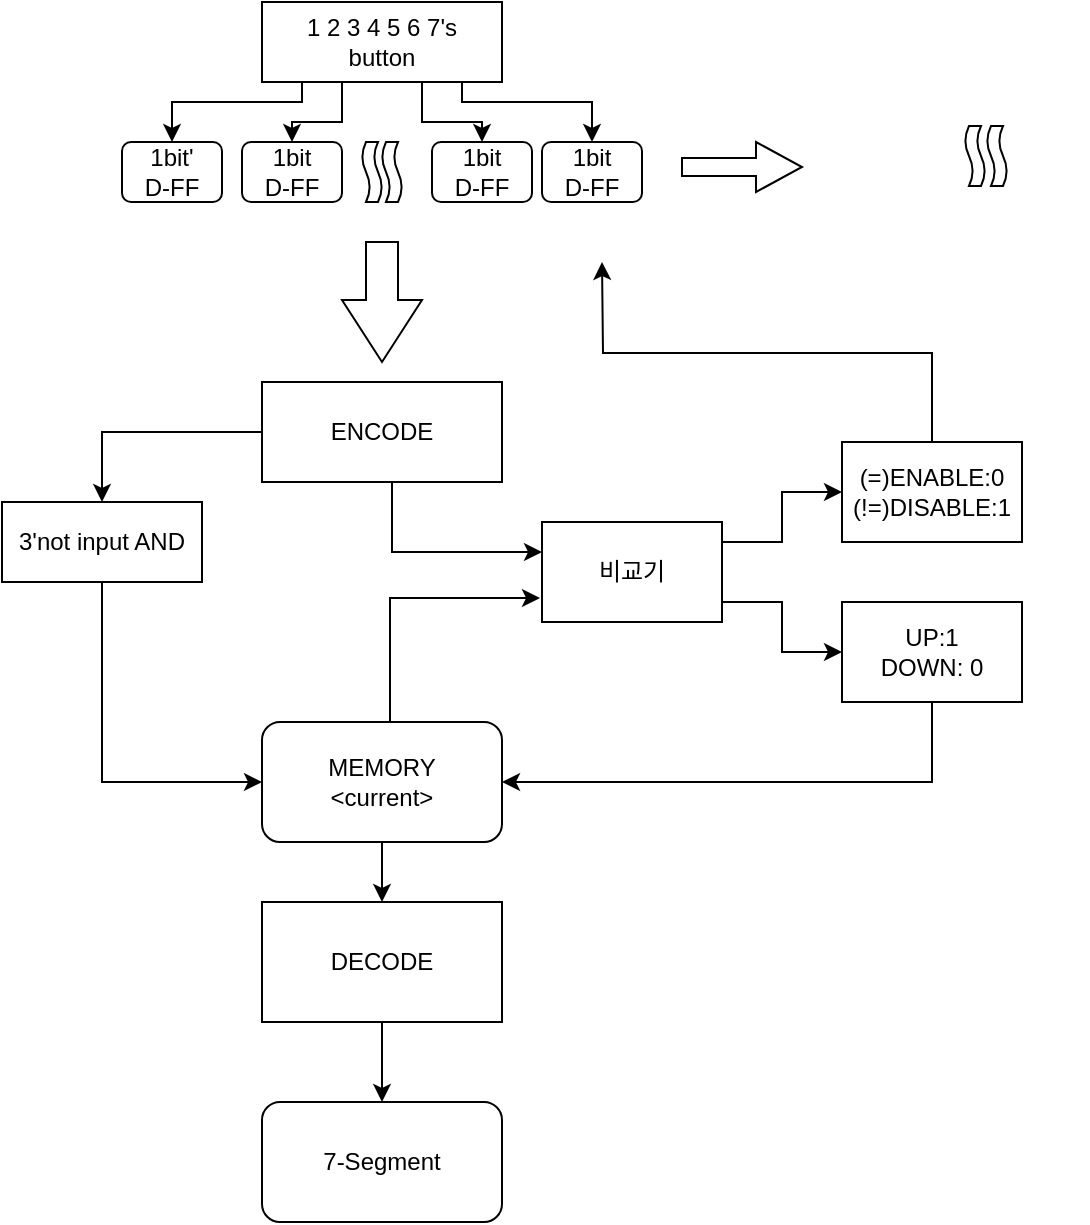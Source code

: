 <mxfile version="14.7.6" type="github">
  <diagram id="Hf4F8EhudIx9GHcKuJyu" name="Page-1">
    <mxGraphModel dx="1422" dy="762" grid="1" gridSize="10" guides="1" tooltips="1" connect="1" arrows="1" fold="1" page="1" pageScale="1" pageWidth="827" pageHeight="1169" math="0" shadow="0">
      <root>
        <mxCell id="0" />
        <mxCell id="1" parent="0" />
        <mxCell id="U3d2GX4V-Grrhq8g660X-55" style="edgeStyle=orthogonalEdgeStyle;rounded=0;orthogonalLoop=1;jettySize=auto;html=1;exitX=0.75;exitY=0;exitDx=0;exitDy=0;" edge="1" parent="1">
          <mxGeometry relative="1" as="geometry">
            <mxPoint x="223" y="420" as="sourcePoint" />
            <mxPoint x="299" y="358" as="targetPoint" />
            <Array as="points">
              <mxPoint x="224" y="358" />
            </Array>
          </mxGeometry>
        </mxCell>
        <mxCell id="U3d2GX4V-Grrhq8g660X-60" style="edgeStyle=orthogonalEdgeStyle;rounded=0;orthogonalLoop=1;jettySize=auto;html=1;exitX=0.5;exitY=1;exitDx=0;exitDy=0;entryX=0.5;entryY=0;entryDx=0;entryDy=0;" edge="1" parent="1" source="U3d2GX4V-Grrhq8g660X-3" target="U3d2GX4V-Grrhq8g660X-16">
          <mxGeometry relative="1" as="geometry" />
        </mxCell>
        <mxCell id="U3d2GX4V-Grrhq8g660X-3" value="MEMORY&lt;br&gt;&amp;lt;current&amp;gt;" style="rounded=1;whiteSpace=wrap;html=1;" vertex="1" parent="1">
          <mxGeometry x="160" y="420" width="120" height="60" as="geometry" />
        </mxCell>
        <mxCell id="U3d2GX4V-Grrhq8g660X-61" style="edgeStyle=orthogonalEdgeStyle;rounded=0;orthogonalLoop=1;jettySize=auto;html=1;exitX=1;exitY=0.5;exitDx=0;exitDy=0;entryX=0;entryY=0.5;entryDx=0;entryDy=0;" edge="1" parent="1" source="U3d2GX4V-Grrhq8g660X-6" target="U3d2GX4V-Grrhq8g660X-51">
          <mxGeometry relative="1" as="geometry">
            <Array as="points">
              <mxPoint x="390" y="360" />
              <mxPoint x="420" y="360" />
              <mxPoint x="420" y="385" />
            </Array>
          </mxGeometry>
        </mxCell>
        <mxCell id="U3d2GX4V-Grrhq8g660X-78" style="edgeStyle=orthogonalEdgeStyle;rounded=0;orthogonalLoop=1;jettySize=auto;html=1;exitX=1;exitY=0.5;exitDx=0;exitDy=0;entryX=0;entryY=0.5;entryDx=0;entryDy=0;" edge="1" parent="1" source="U3d2GX4V-Grrhq8g660X-6" target="U3d2GX4V-Grrhq8g660X-77">
          <mxGeometry relative="1" as="geometry">
            <Array as="points">
              <mxPoint x="390" y="330" />
              <mxPoint x="420" y="330" />
              <mxPoint x="420" y="305" />
            </Array>
          </mxGeometry>
        </mxCell>
        <mxCell id="U3d2GX4V-Grrhq8g660X-6" value="비교기" style="rounded=1;whiteSpace=wrap;html=1;arcSize=0;" vertex="1" parent="1">
          <mxGeometry x="300" y="320" width="90" height="50" as="geometry" />
        </mxCell>
        <mxCell id="U3d2GX4V-Grrhq8g660X-69" style="edgeStyle=orthogonalEdgeStyle;rounded=0;orthogonalLoop=1;jettySize=auto;html=1;exitX=0.25;exitY=1;exitDx=0;exitDy=0;entryX=0.5;entryY=0;entryDx=0;entryDy=0;" edge="1" parent="1" source="U3d2GX4V-Grrhq8g660X-11" target="U3d2GX4V-Grrhq8g660X-18">
          <mxGeometry relative="1" as="geometry">
            <Array as="points">
              <mxPoint x="180" y="100" />
              <mxPoint x="180" y="110" />
              <mxPoint x="115" y="110" />
            </Array>
          </mxGeometry>
        </mxCell>
        <mxCell id="U3d2GX4V-Grrhq8g660X-70" style="edgeStyle=orthogonalEdgeStyle;rounded=0;orthogonalLoop=1;jettySize=auto;html=1;exitX=0.5;exitY=1;exitDx=0;exitDy=0;entryX=0.5;entryY=0;entryDx=0;entryDy=0;" edge="1" parent="1" source="U3d2GX4V-Grrhq8g660X-11" target="U3d2GX4V-Grrhq8g660X-31">
          <mxGeometry relative="1" as="geometry">
            <Array as="points">
              <mxPoint x="200" y="100" />
              <mxPoint x="200" y="120" />
              <mxPoint x="175" y="120" />
            </Array>
          </mxGeometry>
        </mxCell>
        <mxCell id="U3d2GX4V-Grrhq8g660X-72" style="edgeStyle=orthogonalEdgeStyle;rounded=0;orthogonalLoop=1;jettySize=auto;html=1;exitX=0.75;exitY=1;exitDx=0;exitDy=0;entryX=0.5;entryY=0;entryDx=0;entryDy=0;" edge="1" parent="1" source="U3d2GX4V-Grrhq8g660X-11" target="U3d2GX4V-Grrhq8g660X-66">
          <mxGeometry relative="1" as="geometry">
            <Array as="points">
              <mxPoint x="260" y="100" />
              <mxPoint x="260" y="110" />
              <mxPoint x="325" y="110" />
            </Array>
          </mxGeometry>
        </mxCell>
        <mxCell id="U3d2GX4V-Grrhq8g660X-11" value="1 2 3 4 5 6 7&#39;s &lt;br&gt;button" style="rounded=1;whiteSpace=wrap;html=1;arcSize=0;" vertex="1" parent="1">
          <mxGeometry x="160" y="60" width="120" height="40" as="geometry" />
        </mxCell>
        <mxCell id="U3d2GX4V-Grrhq8g660X-48" style="edgeStyle=orthogonalEdgeStyle;rounded=0;orthogonalLoop=1;jettySize=auto;html=1;exitX=0.5;exitY=1;exitDx=0;exitDy=0;" edge="1" parent="1" source="U3d2GX4V-Grrhq8g660X-13">
          <mxGeometry relative="1" as="geometry">
            <mxPoint x="300" y="335" as="targetPoint" />
            <Array as="points">
              <mxPoint x="225" y="335" />
            </Array>
          </mxGeometry>
        </mxCell>
        <mxCell id="U3d2GX4V-Grrhq8g660X-90" style="edgeStyle=orthogonalEdgeStyle;rounded=0;orthogonalLoop=1;jettySize=auto;html=1;exitX=0;exitY=0.5;exitDx=0;exitDy=0;entryX=0.5;entryY=0;entryDx=0;entryDy=0;" edge="1" parent="1" source="U3d2GX4V-Grrhq8g660X-13" target="U3d2GX4V-Grrhq8g660X-89">
          <mxGeometry relative="1" as="geometry" />
        </mxCell>
        <mxCell id="U3d2GX4V-Grrhq8g660X-13" value="ENCODE" style="rounded=1;whiteSpace=wrap;html=1;arcSize=0;" vertex="1" parent="1">
          <mxGeometry x="160" y="250" width="120" height="50" as="geometry" />
        </mxCell>
        <mxCell id="U3d2GX4V-Grrhq8g660X-14" value="7-Segment" style="rounded=1;whiteSpace=wrap;html=1;" vertex="1" parent="1">
          <mxGeometry x="160" y="610" width="120" height="60" as="geometry" />
        </mxCell>
        <mxCell id="U3d2GX4V-Grrhq8g660X-58" style="edgeStyle=orthogonalEdgeStyle;rounded=0;orthogonalLoop=1;jettySize=auto;html=1;exitX=0.5;exitY=1;exitDx=0;exitDy=0;entryX=0.5;entryY=0;entryDx=0;entryDy=0;" edge="1" parent="1" source="U3d2GX4V-Grrhq8g660X-16" target="U3d2GX4V-Grrhq8g660X-14">
          <mxGeometry relative="1" as="geometry" />
        </mxCell>
        <mxCell id="U3d2GX4V-Grrhq8g660X-16" value="DECODE" style="rounded=1;whiteSpace=wrap;html=1;arcSize=0;" vertex="1" parent="1">
          <mxGeometry x="160" y="510" width="120" height="60" as="geometry" />
        </mxCell>
        <mxCell id="U3d2GX4V-Grrhq8g660X-18" value="1bit&#39;&lt;br&gt;D-FF" style="rounded=1;whiteSpace=wrap;html=1;" vertex="1" parent="1">
          <mxGeometry x="90" y="130" width="50" height="30" as="geometry" />
        </mxCell>
        <mxCell id="U3d2GX4V-Grrhq8g660X-30" value="" style="shape=tape;whiteSpace=wrap;html=1;direction=south;" vertex="1" parent="1">
          <mxGeometry x="210" y="130" width="10" height="30" as="geometry" />
        </mxCell>
        <mxCell id="U3d2GX4V-Grrhq8g660X-31" value="1bit&lt;br&gt;D-FF" style="rounded=1;whiteSpace=wrap;html=1;" vertex="1" parent="1">
          <mxGeometry x="150" y="130" width="50" height="30" as="geometry" />
        </mxCell>
        <mxCell id="U3d2GX4V-Grrhq8g660X-56" style="edgeStyle=orthogonalEdgeStyle;rounded=0;orthogonalLoop=1;jettySize=auto;html=1;exitX=0.5;exitY=1;exitDx=0;exitDy=0;entryX=1;entryY=0.5;entryDx=0;entryDy=0;" edge="1" parent="1" source="U3d2GX4V-Grrhq8g660X-51" target="U3d2GX4V-Grrhq8g660X-3">
          <mxGeometry relative="1" as="geometry" />
        </mxCell>
        <mxCell id="U3d2GX4V-Grrhq8g660X-51" value="UP:1&lt;br&gt;DOWN: 0" style="rounded=1;whiteSpace=wrap;html=1;arcSize=0;" vertex="1" parent="1">
          <mxGeometry x="450" y="360" width="90" height="50" as="geometry" />
        </mxCell>
        <mxCell id="U3d2GX4V-Grrhq8g660X-63" value="" style="html=1;shadow=0;dashed=0;align=center;verticalAlign=middle;shape=mxgraph.arrows2.arrow;dy=0.6;dx=31;notch=0;rotation=90;" vertex="1" parent="1">
          <mxGeometry x="190" y="190" width="60" height="40" as="geometry" />
        </mxCell>
        <mxCell id="U3d2GX4V-Grrhq8g660X-65" value="1bit&lt;br&gt;D-FF" style="rounded=1;whiteSpace=wrap;html=1;" vertex="1" parent="1">
          <mxGeometry x="245" y="130" width="50" height="30" as="geometry" />
        </mxCell>
        <mxCell id="U3d2GX4V-Grrhq8g660X-66" value="1bit&lt;br&gt;D-FF" style="rounded=1;whiteSpace=wrap;html=1;" vertex="1" parent="1">
          <mxGeometry x="300" y="130" width="50" height="30" as="geometry" />
        </mxCell>
        <mxCell id="U3d2GX4V-Grrhq8g660X-68" value="" style="shape=tape;whiteSpace=wrap;html=1;direction=south;" vertex="1" parent="1">
          <mxGeometry x="220" y="130" width="10" height="30" as="geometry" />
        </mxCell>
        <mxCell id="U3d2GX4V-Grrhq8g660X-71" style="edgeStyle=orthogonalEdgeStyle;rounded=0;orthogonalLoop=1;jettySize=auto;html=1;" edge="1" parent="1">
          <mxGeometry relative="1" as="geometry">
            <mxPoint x="240" y="100" as="sourcePoint" />
            <mxPoint x="270" y="130" as="targetPoint" />
            <Array as="points">
              <mxPoint x="240" y="120" />
              <mxPoint x="270" y="120" />
              <mxPoint x="270" y="130" />
            </Array>
          </mxGeometry>
        </mxCell>
        <mxCell id="U3d2GX4V-Grrhq8g660X-75" value="" style="html=1;shadow=0;dashed=0;align=center;verticalAlign=middle;shape=mxgraph.arrows2.arrow;dy=0.64;dx=23;notch=0;rotation=0;" vertex="1" parent="1">
          <mxGeometry x="370" y="130" width="60" height="25" as="geometry" />
        </mxCell>
        <mxCell id="U3d2GX4V-Grrhq8g660X-87" style="edgeStyle=orthogonalEdgeStyle;rounded=0;orthogonalLoop=1;jettySize=auto;html=1;exitX=0.5;exitY=0;exitDx=0;exitDy=0;" edge="1" parent="1" source="U3d2GX4V-Grrhq8g660X-77">
          <mxGeometry relative="1" as="geometry">
            <mxPoint x="330" y="190" as="targetPoint" />
          </mxGeometry>
        </mxCell>
        <mxCell id="U3d2GX4V-Grrhq8g660X-77" value="(=)ENABLE:0&lt;br&gt;(!=)DISABLE:1" style="rounded=1;whiteSpace=wrap;html=1;arcSize=0;" vertex="1" parent="1">
          <mxGeometry x="450" y="280" width="90" height="50" as="geometry" />
        </mxCell>
        <mxCell id="U3d2GX4V-Grrhq8g660X-80" value="" style="shape=image;html=1;verticalAlign=top;verticalLabelPosition=bottom;labelBackgroundColor=#ffffff;imageAspect=0;aspect=fixed;image=https://cdn2.iconfinder.com/data/icons/electronic-13/480/6-electronic-led-icon-2-128.png;rounded=0;glass=0;sketch=0;fillColor=none;" vertex="1" parent="1">
          <mxGeometry x="440" y="122" width="33" height="33" as="geometry" />
        </mxCell>
        <mxCell id="U3d2GX4V-Grrhq8g660X-82" value="" style="shape=image;html=1;verticalAlign=top;verticalLabelPosition=bottom;labelBackgroundColor=#ffffff;imageAspect=0;aspect=fixed;image=https://cdn2.iconfinder.com/data/icons/electronic-13/480/6-electronic-led-icon-2-128.png;rounded=0;glass=0;sketch=0;fillColor=none;" vertex="1" parent="1">
          <mxGeometry x="478.5" y="122" width="33" height="33" as="geometry" />
        </mxCell>
        <mxCell id="U3d2GX4V-Grrhq8g660X-83" value="" style="shape=image;html=1;verticalAlign=top;verticalLabelPosition=bottom;labelBackgroundColor=#ffffff;imageAspect=0;aspect=fixed;image=https://cdn2.iconfinder.com/data/icons/electronic-13/480/6-electronic-led-icon-2-128.png;rounded=0;glass=0;sketch=0;fillColor=none;" vertex="1" parent="1">
          <mxGeometry x="540" y="120.5" width="33" height="33" as="geometry" />
        </mxCell>
        <mxCell id="U3d2GX4V-Grrhq8g660X-85" value="" style="shape=tape;whiteSpace=wrap;html=1;direction=south;" vertex="1" parent="1">
          <mxGeometry x="511.5" y="122" width="10" height="30" as="geometry" />
        </mxCell>
        <mxCell id="U3d2GX4V-Grrhq8g660X-86" value="" style="shape=tape;whiteSpace=wrap;html=1;direction=south;" vertex="1" parent="1">
          <mxGeometry x="522.5" y="122" width="10" height="30" as="geometry" />
        </mxCell>
        <mxCell id="U3d2GX4V-Grrhq8g660X-91" style="edgeStyle=orthogonalEdgeStyle;rounded=0;orthogonalLoop=1;jettySize=auto;html=1;exitX=0.5;exitY=1;exitDx=0;exitDy=0;entryX=0;entryY=0.5;entryDx=0;entryDy=0;" edge="1" parent="1" source="U3d2GX4V-Grrhq8g660X-89" target="U3d2GX4V-Grrhq8g660X-3">
          <mxGeometry relative="1" as="geometry" />
        </mxCell>
        <mxCell id="U3d2GX4V-Grrhq8g660X-89" value="3&#39;not input AND" style="rounded=1;whiteSpace=wrap;html=1;arcSize=0;" vertex="1" parent="1">
          <mxGeometry x="30" y="310" width="100" height="40" as="geometry" />
        </mxCell>
      </root>
    </mxGraphModel>
  </diagram>
</mxfile>
